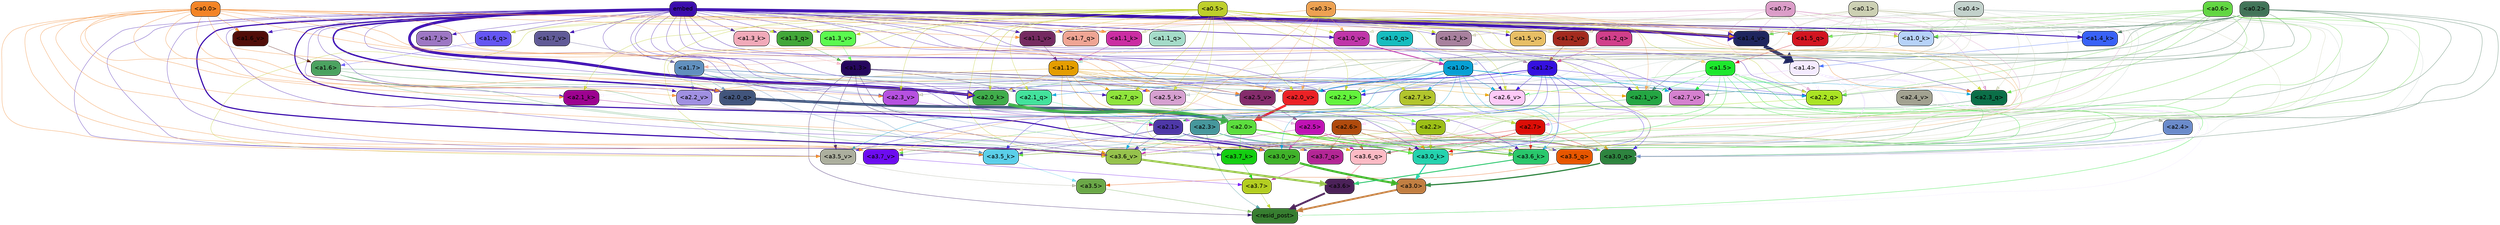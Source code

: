 strict digraph "" {
	graph [bgcolor=transparent,
		layout=dot,
		overlap=false,
		splines=true
	];
	"<a3.7>"	[color=black,
		fillcolor="#b4ce21",
		fontname=Helvetica,
		shape=box,
		style="filled, rounded"];
	"<resid_post>"	[color=black,
		fillcolor="#377e30",
		fontname=Helvetica,
		shape=box,
		style="filled, rounded"];
	"<a3.7>" -> "<resid_post>"	[color="#b4ce21",
		penwidth=0.6239100098609924];
	"<a3.6>"	[color=black,
		fillcolor="#4c2259",
		fontname=Helvetica,
		shape=box,
		style="filled, rounded"];
	"<a3.6>" -> "<resid_post>"	[color="#4c2259",
		penwidth=4.569062113761902];
	"<a3.5>"	[color=black,
		fillcolor="#6ba848",
		fontname=Helvetica,
		shape=box,
		style="filled, rounded"];
	"<a3.5>" -> "<resid_post>"	[color="#6ba848",
		penwidth=0.6];
	"<a3.0>"	[color=black,
		fillcolor="#c27f42",
		fontname=Helvetica,
		shape=box,
		style="filled, rounded"];
	"<a3.0>" -> "<resid_post>"	[color="#c27f42",
		penwidth=4.283544182777405];
	"<a2.3>"	[color=black,
		fillcolor="#46979c",
		fontname=Helvetica,
		shape=box,
		style="filled, rounded"];
	"<a2.3>" -> "<resid_post>"	[color="#46979c",
		penwidth=0.6];
	"<a3.7_q>"	[color=black,
		fillcolor="#b32695",
		fontname=Helvetica,
		shape=box,
		style="filled, rounded"];
	"<a2.3>" -> "<a3.7_q>"	[color="#46979c",
		penwidth=0.6];
	"<a3.6_q>"	[color=black,
		fillcolor="#fcbac4",
		fontname=Helvetica,
		shape=box,
		style="filled, rounded"];
	"<a2.3>" -> "<a3.6_q>"	[color="#46979c",
		penwidth=0.6];
	"<a3.5_q>"	[color=black,
		fillcolor="#e75600",
		fontname=Helvetica,
		shape=box,
		style="filled, rounded"];
	"<a2.3>" -> "<a3.5_q>"	[color="#46979c",
		penwidth=0.6];
	"<a3.0_q>"	[color=black,
		fillcolor="#2e843f",
		fontname=Helvetica,
		shape=box,
		style="filled, rounded"];
	"<a2.3>" -> "<a3.0_q>"	[color="#46979c",
		penwidth=0.6];
	"<a3.0_k>"	[color=black,
		fillcolor="#24d2ae",
		fontname=Helvetica,
		shape=box,
		style="filled, rounded"];
	"<a2.3>" -> "<a3.0_k>"	[color="#46979c",
		penwidth=0.6];
	"<a3.6_v>"	[color=black,
		fillcolor="#96c24c",
		fontname=Helvetica,
		shape=box,
		style="filled, rounded"];
	"<a2.3>" -> "<a3.6_v>"	[color="#46979c",
		penwidth=0.6];
	"<a3.5_v>"	[color=black,
		fillcolor="#acaf9e",
		fontname=Helvetica,
		shape=box,
		style="filled, rounded"];
	"<a2.3>" -> "<a3.5_v>"	[color="#46979c",
		penwidth=0.6];
	"<a3.0_v>"	[color=black,
		fillcolor="#40b22a",
		fontname=Helvetica,
		shape=box,
		style="filled, rounded"];
	"<a2.3>" -> "<a3.0_v>"	[color="#46979c",
		penwidth=0.6];
	"<a1.5>"	[color=black,
		fillcolor="#1de72c",
		fontname=Helvetica,
		shape=box,
		style="filled, rounded"];
	"<a1.5>" -> "<resid_post>"	[color="#1de72c",
		penwidth=0.6];
	"<a1.5>" -> "<a3.6_q>"	[color="#1de72c",
		penwidth=0.6];
	"<a1.5>" -> "<a3.5_q>"	[color="#1de72c",
		penwidth=0.6];
	"<a1.5>" -> "<a3.0_q>"	[color="#1de72c",
		penwidth=0.6];
	"<a3.6_k>"	[color=black,
		fillcolor="#29c76c",
		fontname=Helvetica,
		shape=box,
		style="filled, rounded"];
	"<a1.5>" -> "<a3.6_k>"	[color="#1de72c",
		penwidth=0.6];
	"<a1.5>" -> "<a3.0_k>"	[color="#1de72c",
		penwidth=0.6];
	"<a2.2_q>"	[color=black,
		fillcolor="#aae424",
		fontname=Helvetica,
		shape=box,
		style="filled, rounded"];
	"<a1.5>" -> "<a2.2_q>"	[color="#1de72c",
		penwidth=0.6];
	"<a2.7_v>"	[color=black,
		fillcolor="#d581cf",
		fontname=Helvetica,
		shape=box,
		style="filled, rounded"];
	"<a1.5>" -> "<a2.7_v>"	[color="#1de72c",
		penwidth=0.6];
	"<a2.6_v>"	[color=black,
		fillcolor="#fdcaf7",
		fontname=Helvetica,
		shape=box,
		style="filled, rounded"];
	"<a1.5>" -> "<a2.6_v>"	[color="#1de72c",
		penwidth=0.6];
	"<a2.1_v>"	[color=black,
		fillcolor="#24a643",
		fontname=Helvetica,
		shape=box,
		style="filled, rounded"];
	"<a1.5>" -> "<a2.1_v>"	[color="#1de72c",
		penwidth=0.6];
	"<a1.4>"	[color=black,
		fillcolor="#f4ebff",
		fontname=Helvetica,
		shape=box,
		style="filled, rounded"];
	"<a1.4>" -> "<resid_post>"	[color="#f4ebff",
		penwidth=0.6];
	"<a1.4>" -> "<a3.7_q>"	[color="#f4ebff",
		penwidth=0.6];
	"<a1.4>" -> "<a3.6_q>"	[color="#f4ebff",
		penwidth=2.7536282539367676];
	"<a1.4>" -> "<a3.5_q>"	[color="#f4ebff",
		penwidth=0.6];
	"<a1.4>" -> "<a3.0_q>"	[color="#f4ebff",
		penwidth=3.3369133472442627];
	"<a2.3_q>"	[color=black,
		fillcolor="#0b6f48",
		fontname=Helvetica,
		shape=box,
		style="filled, rounded"];
	"<a1.4>" -> "<a2.3_q>"	[color="#f4ebff",
		penwidth=0.6];
	"<a1.4>" -> "<a2.2_q>"	[color="#f4ebff",
		penwidth=0.6];
	"<a2.1_q>"	[color=black,
		fillcolor="#43e29c",
		fontname=Helvetica,
		shape=box,
		style="filled, rounded"];
	"<a1.4>" -> "<a2.1_q>"	[color="#f4ebff",
		penwidth=0.6];
	"<a2.0_q>"	[color=black,
		fillcolor="#42557c",
		fontname=Helvetica,
		shape=box,
		style="filled, rounded"];
	"<a1.4>" -> "<a2.0_q>"	[color="#f4ebff",
		penwidth=0.6];
	"<a2.1_k>"	[color=black,
		fillcolor="#9d0290",
		fontname=Helvetica,
		shape=box,
		style="filled, rounded"];
	"<a1.4>" -> "<a2.1_k>"	[color="#f4ebff",
		penwidth=0.6];
	"<a1.4>" -> "<a2.7_v>"	[color="#f4ebff",
		penwidth=0.6];
	"<a1.4>" -> "<a2.6_v>"	[color="#f4ebff",
		penwidth=0.6];
	"<a2.5_v>"	[color=black,
		fillcolor="#852c6c",
		fontname=Helvetica,
		shape=box,
		style="filled, rounded"];
	"<a1.4>" -> "<a2.5_v>"	[color="#f4ebff",
		penwidth=0.6];
	"<a2.4_v>"	[color=black,
		fillcolor="#a2a291",
		fontname=Helvetica,
		shape=box,
		style="filled, rounded"];
	"<a1.4>" -> "<a2.4_v>"	[color="#f4ebff",
		penwidth=0.6];
	"<a1.4>" -> "<a2.1_v>"	[color="#f4ebff",
		penwidth=0.6];
	"<a2.0_v>"	[color=black,
		fillcolor="#eb2226",
		fontname=Helvetica,
		shape=box,
		style="filled, rounded"];
	"<a1.4>" -> "<a2.0_v>"	[color="#f4ebff",
		penwidth=2.2818827629089355];
	"<a1.3>"	[color=black,
		fillcolor="#25075d",
		fontname=Helvetica,
		shape=box,
		style="filled, rounded"];
	"<a1.3>" -> "<resid_post>"	[color="#25075d",
		penwidth=0.6];
	"<a1.3>" -> "<a3.6_v>"	[color="#25075d",
		penwidth=0.6];
	"<a1.3>" -> "<a3.5_v>"	[color="#25075d",
		penwidth=0.6];
	"<a1.3>" -> "<a3.0_v>"	[color="#25075d",
		penwidth=0.6];
	"<a1.3>" -> "<a2.2_q>"	[color="#25075d",
		penwidth=0.6];
	"<a1.3>" -> "<a2.1_q>"	[color="#25075d",
		penwidth=0.6];
	"<a2.2_k>"	[color=black,
		fillcolor="#63f33c",
		fontname=Helvetica,
		shape=box,
		style="filled, rounded"];
	"<a1.3>" -> "<a2.2_k>"	[color="#25075d",
		penwidth=0.6];
	"<a1.3>" -> "<a2.5_v>"	[color="#25075d",
		penwidth=0.6];
	"<a3.7_q>" -> "<a3.7>"	[color="#b32695",
		penwidth=0.6];
	"<a3.6_q>" -> "<a3.6>"	[color="#fcbac4",
		penwidth=2.0344843566417694];
	"<a3.5_q>" -> "<a3.5>"	[color="#e75600",
		penwidth=0.6];
	"<a3.0_q>" -> "<a3.0>"	[color="#2e843f",
		penwidth=2.863015294075012];
	"<a3.7_k>"	[color=black,
		fillcolor="#14cf11",
		fontname=Helvetica,
		shape=box,
		style="filled, rounded"];
	"<a3.7_k>" -> "<a3.7>"	[color="#14cf11",
		penwidth=0.6];
	"<a3.6_k>" -> "<a3.6>"	[color="#29c76c",
		penwidth=2.1770318150520325];
	"<a3.5_k>"	[color=black,
		fillcolor="#5bcfe9",
		fontname=Helvetica,
		shape=box,
		style="filled, rounded"];
	"<a3.5_k>" -> "<a3.5>"	[color="#5bcfe9",
		penwidth=0.6];
	"<a3.0_k>" -> "<a3.0>"	[color="#24d2ae",
		penwidth=2.6323853135108948];
	"<a3.7_v>"	[color=black,
		fillcolor="#6d0cf0",
		fontname=Helvetica,
		shape=box,
		style="filled, rounded"];
	"<a3.7_v>" -> "<a3.7>"	[color="#6d0cf0",
		penwidth=0.6];
	"<a3.6_v>" -> "<a3.6>"	[color="#96c24c",
		penwidth=4.972373723983765];
	"<a3.5_v>" -> "<a3.5>"	[color="#acaf9e",
		penwidth=0.6];
	"<a3.0_v>" -> "<a3.0>"	[color="#40b22a",
		penwidth=5.1638524532318115];
	"<a2.6>"	[color=black,
		fillcolor="#af4a0d",
		fontname=Helvetica,
		shape=box,
		style="filled, rounded"];
	"<a2.6>" -> "<a3.7_q>"	[color="#af4a0d",
		penwidth=0.6];
	"<a2.6>" -> "<a3.6_q>"	[color="#af4a0d",
		penwidth=0.6];
	"<a2.6>" -> "<a3.0_q>"	[color="#af4a0d",
		penwidth=0.6];
	"<a2.6>" -> "<a3.7_k>"	[color="#af4a0d",
		penwidth=0.6];
	"<a2.6>" -> "<a3.6_k>"	[color="#af4a0d",
		penwidth=0.6];
	"<a2.6>" -> "<a3.5_k>"	[color="#af4a0d",
		penwidth=0.6];
	"<a2.6>" -> "<a3.0_k>"	[color="#af4a0d",
		penwidth=0.6];
	"<a2.1>"	[color=black,
		fillcolor="#4e38a8",
		fontname=Helvetica,
		shape=box,
		style="filled, rounded"];
	"<a2.1>" -> "<a3.7_q>"	[color="#4e38a8",
		penwidth=0.6];
	"<a2.1>" -> "<a3.6_q>"	[color="#4e38a8",
		penwidth=0.6];
	"<a2.1>" -> "<a3.5_q>"	[color="#4e38a8",
		penwidth=0.6];
	"<a2.1>" -> "<a3.0_q>"	[color="#4e38a8",
		penwidth=0.6];
	"<a2.1>" -> "<a3.7_k>"	[color="#4e38a8",
		penwidth=0.6];
	"<a2.1>" -> "<a3.6_k>"	[color="#4e38a8",
		penwidth=0.6];
	"<a2.1>" -> "<a3.5_k>"	[color="#4e38a8",
		penwidth=0.6];
	"<a2.1>" -> "<a3.0_k>"	[color="#4e38a8",
		penwidth=0.6];
	"<a2.1>" -> "<a3.7_v>"	[color="#4e38a8",
		penwidth=0.6];
	"<a2.1>" -> "<a3.6_v>"	[color="#4e38a8",
		penwidth=0.6];
	"<a2.1>" -> "<a3.0_v>"	[color="#4e38a8",
		penwidth=0.6];
	"<a2.7>"	[color=black,
		fillcolor="#dc0e07",
		fontname=Helvetica,
		shape=box,
		style="filled, rounded"];
	"<a2.7>" -> "<a3.6_q>"	[color="#dc0e07",
		penwidth=0.6];
	"<a2.7>" -> "<a3.0_q>"	[color="#dc0e07",
		penwidth=0.6];
	"<a2.7>" -> "<a3.6_k>"	[color="#dc0e07",
		penwidth=0.6];
	"<a2.7>" -> "<a3.0_k>"	[color="#dc0e07",
		penwidth=0.6];
	"<a2.7>" -> "<a3.6_v>"	[color="#dc0e07",
		penwidth=0.6];
	"<a2.5>"	[color=black,
		fillcolor="#c012b4",
		fontname=Helvetica,
		shape=box,
		style="filled, rounded"];
	"<a2.5>" -> "<a3.6_q>"	[color="#c012b4",
		penwidth=0.6];
	"<a2.5>" -> "<a3.0_q>"	[color="#c012b4",
		penwidth=0.6];
	"<a2.5>" -> "<a3.0_k>"	[color="#c012b4",
		penwidth=0.6];
	"<a2.5>" -> "<a3.6_v>"	[color="#c012b4",
		penwidth=0.6];
	"<a2.5>" -> "<a3.0_v>"	[color="#c012b4",
		penwidth=0.6];
	"<a2.0>"	[color=black,
		fillcolor="#5cde3e",
		fontname=Helvetica,
		shape=box,
		style="filled, rounded"];
	"<a2.0>" -> "<a3.6_q>"	[color="#5cde3e",
		penwidth=0.6];
	"<a2.0>" -> "<a3.0_q>"	[color="#5cde3e",
		penwidth=0.6];
	"<a2.0>" -> "<a3.7_k>"	[color="#5cde3e",
		penwidth=0.6];
	"<a2.0>" -> "<a3.6_k>"	[color="#5cde3e",
		penwidth=1.7047871947288513];
	"<a2.0>" -> "<a3.5_k>"	[color="#5cde3e",
		penwidth=0.6];
	"<a2.0>" -> "<a3.0_k>"	[color="#5cde3e",
		penwidth=2.239806979894638];
	"<a1.1>"	[color=black,
		fillcolor="#e49d01",
		fontname=Helvetica,
		shape=box,
		style="filled, rounded"];
	"<a1.1>" -> "<a3.6_q>"	[color="#e49d01",
		penwidth=0.6];
	"<a1.1>" -> "<a3.0_q>"	[color="#e49d01",
		penwidth=0.6];
	"<a1.1>" -> "<a3.0_k>"	[color="#e49d01",
		penwidth=0.6];
	"<a1.1>" -> "<a3.6_v>"	[color="#e49d01",
		penwidth=0.6];
	"<a2.7_q>"	[color=black,
		fillcolor="#8fe43c",
		fontname=Helvetica,
		shape=box,
		style="filled, rounded"];
	"<a1.1>" -> "<a2.7_q>"	[color="#e49d01",
		penwidth=0.6];
	"<a2.5_k>"	[color=black,
		fillcolor="#d6a0d0",
		fontname=Helvetica,
		shape=box,
		style="filled, rounded"];
	"<a1.1>" -> "<a2.5_k>"	[color="#e49d01",
		penwidth=0.6];
	"<a2.0_k>"	[color=black,
		fillcolor="#40ad4b",
		fontname=Helvetica,
		shape=box,
		style="filled, rounded"];
	"<a1.1>" -> "<a2.0_k>"	[color="#e49d01",
		penwidth=0.6];
	"<a1.1>" -> "<a2.6_v>"	[color="#e49d01",
		penwidth=0.6];
	"<a2.2_v>"	[color=black,
		fillcolor="#a090e2",
		fontname=Helvetica,
		shape=box,
		style="filled, rounded"];
	"<a1.1>" -> "<a2.2_v>"	[color="#e49d01",
		penwidth=0.6];
	"<a1.1>" -> "<a2.1_v>"	[color="#e49d01",
		penwidth=0.6];
	"<a1.1>" -> "<a2.0_v>"	[color="#e49d01",
		penwidth=0.6];
	"<a0.4>"	[color=black,
		fillcolor="#c2d1cb",
		fontname=Helvetica,
		shape=box,
		style="filled, rounded"];
	"<a0.4>" -> "<a3.6_q>"	[color="#c2d1cb",
		penwidth=0.6];
	"<a0.4>" -> "<a3.0_q>"	[color="#c2d1cb",
		penwidth=0.6];
	"<a0.4>" -> "<a3.6_k>"	[color="#c2d1cb",
		penwidth=0.6];
	"<a0.4>" -> "<a2.5_k>"	[color="#c2d1cb",
		penwidth=0.6];
	"<a0.4>" -> "<a2.0_k>"	[color="#c2d1cb",
		penwidth=0.6];
	"<a1.4_k>"	[color=black,
		fillcolor="#3962f7",
		fontname=Helvetica,
		shape=box,
		style="filled, rounded"];
	"<a0.4>" -> "<a1.4_k>"	[color="#c2d1cb",
		penwidth=0.6];
	"<a1.1_k>"	[color=black,
		fillcolor="#cb2da3",
		fontname=Helvetica,
		shape=box,
		style="filled, rounded"];
	"<a0.4>" -> "<a1.1_k>"	[color="#c2d1cb",
		penwidth=0.6];
	"<a1.0_k>"	[color=black,
		fillcolor="#b6d2f9",
		fontname=Helvetica,
		shape=box,
		style="filled, rounded"];
	"<a0.4>" -> "<a1.0_k>"	[color="#c2d1cb",
		penwidth=0.6];
	"<a1.4_v>"	[color=black,
		fillcolor="#1f265e",
		fontname=Helvetica,
		shape=box,
		style="filled, rounded"];
	"<a0.4>" -> "<a1.4_v>"	[color="#c2d1cb",
		penwidth=0.6];
	"<a1.2_v>"	[color=black,
		fillcolor="#a32b1f",
		fontname=Helvetica,
		shape=box,
		style="filled, rounded"];
	"<a0.4>" -> "<a1.2_v>"	[color="#c2d1cb",
		penwidth=0.6];
	"<a0.2>"	[color=black,
		fillcolor="#427458",
		fontname=Helvetica,
		shape=box,
		style="filled, rounded"];
	"<a0.2>" -> "<a3.6_q>"	[color="#427458",
		penwidth=0.6];
	"<a0.2>" -> "<a3.0_q>"	[color="#427458",
		penwidth=0.6];
	"<a0.2>" -> "<a3.6_k>"	[color="#427458",
		penwidth=0.6];
	"<a0.2>" -> "<a3.0_k>"	[color="#427458",
		penwidth=0.6];
	"<a0.2>" -> "<a2.2_q>"	[color="#427458",
		penwidth=0.6];
	"<a0.2>" -> "<a2.2_k>"	[color="#427458",
		penwidth=0.6];
	"<a0.2>" -> "<a2.0_k>"	[color="#427458",
		penwidth=0.6];
	"<a0.2>" -> "<a2.7_v>"	[color="#427458",
		penwidth=0.6];
	"<a0.2>" -> "<a2.1_v>"	[color="#427458",
		penwidth=0.6];
	"<a0.2>" -> "<a2.0_v>"	[color="#427458",
		penwidth=0.6];
	"<a1.5_q>"	[color=black,
		fillcolor="#d31521",
		fontname=Helvetica,
		shape=box,
		style="filled, rounded"];
	"<a0.2>" -> "<a1.5_q>"	[color="#427458",
		penwidth=0.6];
	"<a0.2>" -> "<a1.4_k>"	[color="#427458",
		penwidth=0.6];
	"<a0.2>" -> "<a1.0_k>"	[color="#427458",
		penwidth=0.6];
	"<a0.2>" -> "<a1.4_v>"	[color="#427458",
		penwidth=0.6];
	"<a2.4>"	[color=black,
		fillcolor="#6b8bcb",
		fontname=Helvetica,
		shape=box,
		style="filled, rounded"];
	"<a2.4>" -> "<a3.5_q>"	[color="#6b8bcb",
		penwidth=0.6];
	"<a2.4>" -> "<a3.0_q>"	[color="#6b8bcb",
		penwidth=0.6];
	"<a1.2>"	[color=black,
		fillcolor="#3510df",
		fontname=Helvetica,
		shape=box,
		style="filled, rounded"];
	"<a1.2>" -> "<a3.0_q>"	[color="#3510df",
		penwidth=0.6];
	"<a1.2>" -> "<a3.6_k>"	[color="#3510df",
		penwidth=0.6];
	"<a1.2>" -> "<a3.5_k>"	[color="#3510df",
		penwidth=0.6];
	"<a1.2>" -> "<a3.0_k>"	[color="#3510df",
		penwidth=0.6];
	"<a1.2>" -> "<a3.5_v>"	[color="#3510df",
		penwidth=0.6];
	"<a1.2>" -> "<a2.7_q>"	[color="#3510df",
		penwidth=0.6];
	"<a1.2>" -> "<a2.2_q>"	[color="#3510df",
		penwidth=0.6];
	"<a1.2>" -> "<a2.2_k>"	[color="#3510df",
		penwidth=0.6];
	"<a1.2>" -> "<a2.6_v>"	[color="#3510df",
		penwidth=0.6];
	"<a1.2>" -> "<a2.5_v>"	[color="#3510df",
		penwidth=0.6];
	"<a2.3_v>"	[color=black,
		fillcolor="#b651e0",
		fontname=Helvetica,
		shape=box,
		style="filled, rounded"];
	"<a1.2>" -> "<a2.3_v>"	[color="#3510df",
		penwidth=0.6];
	"<a1.2>" -> "<a2.0_v>"	[color="#3510df",
		penwidth=0.6];
	"<a1.7>"	[color=black,
		fillcolor="#6190be",
		fontname=Helvetica,
		shape=box,
		style="filled, rounded"];
	"<a1.7>" -> "<a3.7_k>"	[color="#6190be",
		penwidth=0.6];
	"<a1.7>" -> "<a3.5_k>"	[color="#6190be",
		penwidth=0.6];
	"<a1.7>" -> "<a3.6_v>"	[color="#6190be",
		penwidth=0.6];
	"<a1.7>" -> "<a2.7_q>"	[color="#6190be",
		penwidth=0.6];
	"<a1.7>" -> "<a2.2_q>"	[color="#6190be",
		penwidth=0.6];
	"<a1.7>" -> "<a2.0_q>"	[color="#6190be",
		penwidth=0.6];
	"<a1.7>" -> "<a2.2_k>"	[color="#6190be",
		penwidth=0.6];
	"<a1.7>" -> "<a2.0_k>"	[color="#6190be",
		penwidth=0.6];
	"<a1.7>" -> "<a2.5_v>"	[color="#6190be",
		penwidth=0.6];
	"<a1.7>" -> "<a2.3_v>"	[color="#6190be",
		penwidth=0.6];
	"<a1.7>" -> "<a2.2_v>"	[color="#6190be",
		penwidth=0.6];
	"<a0.7>"	[color=black,
		fillcolor="#db9dc8",
		fontname=Helvetica,
		shape=box,
		style="filled, rounded"];
	"<a0.7>" -> "<a3.7_k>"	[color="#db9dc8",
		penwidth=0.6];
	"<a0.7>" -> "<a3.0_v>"	[color="#db9dc8",
		penwidth=0.6];
	"<a0.7>" -> "<a2.3_q>"	[color="#db9dc8",
		penwidth=0.6];
	"<a0.7>" -> "<a2.2_q>"	[color="#db9dc8",
		penwidth=0.6];
	"<a1.7_q>"	[color=black,
		fillcolor="#efa594",
		fontname=Helvetica,
		shape=box,
		style="filled, rounded"];
	"<a0.7>" -> "<a1.7_q>"	[color="#db9dc8",
		penwidth=0.6];
	"<a0.7>" -> "<a1.5_q>"	[color="#db9dc8",
		penwidth=0.6];
	"<a1.2_k>"	[color=black,
		fillcolor="#a8819e",
		fontname=Helvetica,
		shape=box,
		style="filled, rounded"];
	"<a0.7>" -> "<a1.2_k>"	[color="#db9dc8",
		penwidth=0.6];
	"<a0.7>" -> "<a1.0_k>"	[color="#db9dc8",
		penwidth=0.6];
	"<a0.7>" -> "<a1.4_v>"	[color="#db9dc8",
		penwidth=0.6];
	"<a1.1_v>"	[color=black,
		fillcolor="#752a61",
		fontname=Helvetica,
		shape=box,
		style="filled, rounded"];
	"<a0.7>" -> "<a1.1_v>"	[color="#db9dc8",
		penwidth=0.6];
	"<a0.6>"	[color=black,
		fillcolor="#62d642",
		fontname=Helvetica,
		shape=box,
		style="filled, rounded"];
	"<a0.6>" -> "<a3.7_k>"	[color="#62d642",
		penwidth=0.6];
	"<a0.6>" -> "<a3.6_k>"	[color="#62d642",
		penwidth=0.6];
	"<a0.6>" -> "<a3.0_k>"	[color="#62d642",
		penwidth=0.6];
	"<a0.6>" -> "<a3.7_v>"	[color="#62d642",
		penwidth=0.6];
	"<a0.6>" -> "<a3.6_v>"	[color="#62d642",
		penwidth=0.6];
	"<a0.6>" -> "<a3.0_v>"	[color="#62d642",
		penwidth=0.6];
	"<a0.6>" -> "<a2.3_q>"	[color="#62d642",
		penwidth=0.6];
	"<a0.6>" -> "<a2.2_q>"	[color="#62d642",
		penwidth=0.6];
	"<a0.6>" -> "<a1.5_q>"	[color="#62d642",
		penwidth=0.6];
	"<a0.6>" -> "<a1.0_k>"	[color="#62d642",
		penwidth=0.6];
	"<a0.6>" -> "<a1.4_v>"	[color="#62d642",
		penwidth=0.6];
	embed	[color=black,
		fillcolor="#3b0dad",
		fontname=Helvetica,
		shape=box,
		style="filled, rounded"];
	embed -> "<a3.7_k>"	[color="#3b0dad",
		penwidth=0.6];
	embed -> "<a3.6_k>"	[color="#3b0dad",
		penwidth=0.6];
	embed -> "<a3.5_k>"	[color="#3b0dad",
		penwidth=0.6];
	embed -> "<a3.0_k>"	[color="#3b0dad",
		penwidth=0.6];
	embed -> "<a3.7_v>"	[color="#3b0dad",
		penwidth=0.6];
	embed -> "<a3.6_v>"	[color="#3b0dad",
		penwidth=2.7369276881217957];
	embed -> "<a3.5_v>"	[color="#3b0dad",
		penwidth=0.6];
	embed -> "<a3.0_v>"	[color="#3b0dad",
		penwidth=2.5778204202651978];
	embed -> "<a2.7_q>"	[color="#3b0dad",
		penwidth=0.6];
	embed -> "<a2.3_q>"	[color="#3b0dad",
		penwidth=0.6];
	embed -> "<a2.2_q>"	[color="#3b0dad",
		penwidth=0.6];
	embed -> "<a2.1_q>"	[color="#3b0dad",
		penwidth=0.6];
	embed -> "<a2.0_q>"	[color="#3b0dad",
		penwidth=3.459219217300415];
	embed -> "<a2.5_k>"	[color="#3b0dad",
		penwidth=0.6];
	embed -> "<a2.2_k>"	[color="#3b0dad",
		penwidth=0.6363201141357422];
	embed -> "<a2.1_k>"	[color="#3b0dad",
		penwidth=0.6];
	embed -> "<a2.0_k>"	[color="#3b0dad",
		penwidth=6.407642982900143];
	embed -> "<a2.7_v>"	[color="#3b0dad",
		penwidth=0.6];
	embed -> "<a2.6_v>"	[color="#3b0dad",
		penwidth=0.6];
	embed -> "<a2.5_v>"	[color="#3b0dad",
		penwidth=0.6];
	embed -> "<a2.3_v>"	[color="#3b0dad",
		penwidth=0.6];
	embed -> "<a2.2_v>"	[color="#3b0dad",
		penwidth=0.6175012588500977];
	embed -> "<a2.1_v>"	[color="#3b0dad",
		penwidth=0.6];
	embed -> "<a2.0_v>"	[color="#3b0dad",
		penwidth=0.6];
	embed -> "<a1.7_q>"	[color="#3b0dad",
		penwidth=0.6];
	"<a1.6_q>"	[color=black,
		fillcolor="#6556f3",
		fontname=Helvetica,
		shape=box,
		style="filled, rounded"];
	embed -> "<a1.6_q>"	[color="#3b0dad",
		penwidth=0.6];
	embed -> "<a1.5_q>"	[color="#3b0dad",
		penwidth=0.6186923980712891];
	"<a1.3_q>"	[color=black,
		fillcolor="#42a739",
		fontname=Helvetica,
		shape=box,
		style="filled, rounded"];
	embed -> "<a1.3_q>"	[color="#3b0dad",
		penwidth=0.6];
	"<a1.7_k>"	[color=black,
		fillcolor="#9d77c4",
		fontname=Helvetica,
		shape=box,
		style="filled, rounded"];
	embed -> "<a1.7_k>"	[color="#3b0dad",
		penwidth=0.6];
	embed -> "<a1.4_k>"	[color="#3b0dad",
		penwidth=2.1454997062683105];
	"<a1.3_k>"	[color=black,
		fillcolor="#f1aab9",
		fontname=Helvetica,
		shape=box,
		style="filled, rounded"];
	embed -> "<a1.3_k>"	[color="#3b0dad",
		penwidth=0.6];
	embed -> "<a1.2_k>"	[color="#3b0dad",
		penwidth=0.6];
	embed -> "<a1.1_k>"	[color="#3b0dad",
		penwidth=0.6];
	embed -> "<a1.0_k>"	[color="#3b0dad",
		penwidth=0.6];
	"<a1.7_v>"	[color=black,
		fillcolor="#615b97",
		fontname=Helvetica,
		shape=box,
		style="filled, rounded"];
	embed -> "<a1.7_v>"	[color="#3b0dad",
		penwidth=0.6];
	"<a1.6_v>"	[color=black,
		fillcolor="#510e09",
		fontname=Helvetica,
		shape=box,
		style="filled, rounded"];
	embed -> "<a1.6_v>"	[color="#3b0dad",
		penwidth=0.6];
	"<a1.5_v>"	[color=black,
		fillcolor="#e8bf65",
		fontname=Helvetica,
		shape=box,
		style="filled, rounded"];
	embed -> "<a1.5_v>"	[color="#3b0dad",
		penwidth=0.6];
	embed -> "<a1.4_v>"	[color="#3b0dad",
		penwidth=6.860090345144272];
	"<a1.3_v>"	[color=black,
		fillcolor="#5bfa4f",
		fontname=Helvetica,
		shape=box,
		style="filled, rounded"];
	embed -> "<a1.3_v>"	[color="#3b0dad",
		penwidth=0.6];
	embed -> "<a1.2_v>"	[color="#3b0dad",
		penwidth=0.6];
	embed -> "<a1.1_v>"	[color="#3b0dad",
		penwidth=0.6];
	"<a1.0_v>"	[color=black,
		fillcolor="#c036a9",
		fontname=Helvetica,
		shape=box,
		style="filled, rounded"];
	embed -> "<a1.0_v>"	[color="#3b0dad",
		penwidth=1.2940821647644043];
	"<a2.2>"	[color=black,
		fillcolor="#9cbf16",
		fontname=Helvetica,
		shape=box,
		style="filled, rounded"];
	"<a2.2>" -> "<a3.6_k>"	[color="#9cbf16",
		penwidth=0.6];
	"<a2.2>" -> "<a3.0_k>"	[color="#9cbf16",
		penwidth=0.6];
	"<a2.2>" -> "<a3.6_v>"	[color="#9cbf16",
		penwidth=0.6];
	"<a1.6>"	[color=black,
		fillcolor="#4ba260",
		fontname=Helvetica,
		shape=box,
		style="filled, rounded"];
	"<a1.6>" -> "<a3.6_k>"	[color="#4ba260",
		penwidth=0.6];
	"<a1.6>" -> "<a3.5_k>"	[color="#4ba260",
		penwidth=0.6];
	"<a1.6>" -> "<a3.6_v>"	[color="#4ba260",
		penwidth=0.6];
	"<a1.6>" -> "<a2.0_k>"	[color="#4ba260",
		penwidth=0.6];
	"<a1.6>" -> "<a2.0_v>"	[color="#4ba260",
		penwidth=0.6];
	"<a1.0>"	[color=black,
		fillcolor="#07a0d4",
		fontname=Helvetica,
		shape=box,
		style="filled, rounded"];
	"<a1.0>" -> "<a3.6_k>"	[color="#07a0d4",
		penwidth=0.6];
	"<a1.0>" -> "<a3.0_k>"	[color="#07a0d4",
		penwidth=0.6];
	"<a1.0>" -> "<a3.6_v>"	[color="#07a0d4",
		penwidth=0.6];
	"<a1.0>" -> "<a3.5_v>"	[color="#07a0d4",
		penwidth=0.6];
	"<a1.0>" -> "<a3.0_v>"	[color="#07a0d4",
		penwidth=0.6];
	"<a1.0>" -> "<a2.3_q>"	[color="#07a0d4",
		penwidth=0.6];
	"<a1.0>" -> "<a2.2_q>"	[color="#07a0d4",
		penwidth=0.6];
	"<a1.0>" -> "<a2.1_q>"	[color="#07a0d4",
		penwidth=0.6];
	"<a2.7_k>"	[color=black,
		fillcolor="#b2c52d",
		fontname=Helvetica,
		shape=box,
		style="filled, rounded"];
	"<a1.0>" -> "<a2.7_k>"	[color="#07a0d4",
		penwidth=0.6];
	"<a1.0>" -> "<a2.2_k>"	[color="#07a0d4",
		penwidth=0.6];
	"<a1.0>" -> "<a2.0_k>"	[color="#07a0d4",
		penwidth=0.6];
	"<a1.0>" -> "<a2.7_v>"	[color="#07a0d4",
		penwidth=0.6];
	"<a1.0>" -> "<a2.6_v>"	[color="#07a0d4",
		penwidth=0.6];
	"<a1.0>" -> "<a2.0_v>"	[color="#07a0d4",
		penwidth=1.2978954315185547];
	"<a0.5>"	[color=black,
		fillcolor="#becf2b",
		fontname=Helvetica,
		shape=box,
		style="filled, rounded"];
	"<a0.5>" -> "<a3.6_k>"	[color="#becf2b",
		penwidth=0.6];
	"<a0.5>" -> "<a3.7_v>"	[color="#becf2b",
		penwidth=0.6];
	"<a0.5>" -> "<a3.6_v>"	[color="#becf2b",
		penwidth=0.6];
	"<a0.5>" -> "<a3.5_v>"	[color="#becf2b",
		penwidth=0.6];
	"<a0.5>" -> "<a3.0_v>"	[color="#becf2b",
		penwidth=0.6];
	"<a0.5>" -> "<a2.7_q>"	[color="#becf2b",
		penwidth=0.6];
	"<a0.5>" -> "<a2.3_q>"	[color="#becf2b",
		penwidth=0.6];
	"<a0.5>" -> "<a2.2_q>"	[color="#becf2b",
		penwidth=0.6];
	"<a0.5>" -> "<a2.1_q>"	[color="#becf2b",
		penwidth=0.6];
	"<a0.5>" -> "<a2.0_q>"	[color="#becf2b",
		penwidth=0.6];
	"<a0.5>" -> "<a2.7_k>"	[color="#becf2b",
		penwidth=0.6];
	"<a0.5>" -> "<a2.5_k>"	[color="#becf2b",
		penwidth=0.6];
	"<a0.5>" -> "<a2.2_k>"	[color="#becf2b",
		penwidth=0.6];
	"<a0.5>" -> "<a2.1_k>"	[color="#becf2b",
		penwidth=0.6];
	"<a0.5>" -> "<a2.0_k>"	[color="#becf2b",
		penwidth=0.7721366882324219];
	"<a0.5>" -> "<a2.6_v>"	[color="#becf2b",
		penwidth=0.6];
	"<a0.5>" -> "<a2.3_v>"	[color="#becf2b",
		penwidth=0.6];
	"<a0.5>" -> "<a2.1_v>"	[color="#becf2b",
		penwidth=0.6];
	"<a0.5>" -> "<a2.0_v>"	[color="#becf2b",
		penwidth=0.6];
	"<a0.5>" -> "<a1.6_q>"	[color="#becf2b",
		penwidth=0.6];
	"<a0.5>" -> "<a1.3_q>"	[color="#becf2b",
		penwidth=0.6];
	"<a0.5>" -> "<a1.3_k>"	[color="#becf2b",
		penwidth=0.6];
	"<a0.5>" -> "<a1.2_k>"	[color="#becf2b",
		penwidth=0.6];
	"<a0.5>" -> "<a1.1_k>"	[color="#becf2b",
		penwidth=0.6];
	"<a0.5>" -> "<a1.0_k>"	[color="#becf2b",
		penwidth=0.6];
	"<a0.5>" -> "<a1.5_v>"	[color="#becf2b",
		penwidth=0.6];
	"<a0.5>" -> "<a1.4_v>"	[color="#becf2b",
		penwidth=1.0206317901611328];
	"<a0.5>" -> "<a1.3_v>"	[color="#becf2b",
		penwidth=0.6];
	"<a0.5>" -> "<a1.2_v>"	[color="#becf2b",
		penwidth=0.6];
	"<a0.5>" -> "<a1.1_v>"	[color="#becf2b",
		penwidth=0.6];
	"<a0.5>" -> "<a1.0_v>"	[color="#becf2b",
		penwidth=0.6];
	"<a0.1>"	[color=black,
		fillcolor="#ccd0b3",
		fontname=Helvetica,
		shape=box,
		style="filled, rounded"];
	"<a0.1>" -> "<a3.6_k>"	[color="#ccd0b3",
		penwidth=0.6];
	"<a0.1>" -> "<a3.5_k>"	[color="#ccd0b3",
		penwidth=0.6];
	"<a0.1>" -> "<a3.0_k>"	[color="#ccd0b3",
		penwidth=0.6];
	"<a0.1>" -> "<a3.6_v>"	[color="#ccd0b3",
		penwidth=0.6];
	"<a0.1>" -> "<a3.0_v>"	[color="#ccd0b3",
		penwidth=0.6];
	"<a0.1>" -> "<a2.3_q>"	[color="#ccd0b3",
		penwidth=0.6];
	"<a0.1>" -> "<a2.2_q>"	[color="#ccd0b3",
		penwidth=0.6];
	"<a0.1>" -> "<a2.2_k>"	[color="#ccd0b3",
		penwidth=0.6];
	"<a0.1>" -> "<a2.0_k>"	[color="#ccd0b3",
		penwidth=0.6];
	"<a0.1>" -> "<a2.5_v>"	[color="#ccd0b3",
		penwidth=0.6];
	"<a0.1>" -> "<a2.3_v>"	[color="#ccd0b3",
		penwidth=0.6];
	"<a0.1>" -> "<a2.1_v>"	[color="#ccd0b3",
		penwidth=0.6];
	"<a0.1>" -> "<a2.0_v>"	[color="#ccd0b3",
		penwidth=0.6];
	"<a0.1>" -> "<a1.5_q>"	[color="#ccd0b3",
		penwidth=0.6];
	"<a0.1>" -> "<a1.2_k>"	[color="#ccd0b3",
		penwidth=0.6];
	"<a0.1>" -> "<a1.1_k>"	[color="#ccd0b3",
		penwidth=0.6];
	"<a0.1>" -> "<a1.5_v>"	[color="#ccd0b3",
		penwidth=0.6];
	"<a0.1>" -> "<a1.4_v>"	[color="#ccd0b3",
		penwidth=0.6];
	"<a0.1>" -> "<a1.2_v>"	[color="#ccd0b3",
		penwidth=0.6];
	"<a0.1>" -> "<a1.0_v>"	[color="#ccd0b3",
		penwidth=0.6];
	"<a0.0>"	[color=black,
		fillcolor="#f38426",
		fontname=Helvetica,
		shape=box,
		style="filled, rounded"];
	"<a0.0>" -> "<a3.5_k>"	[color="#f38426",
		penwidth=0.6];
	"<a0.0>" -> "<a3.7_v>"	[color="#f38426",
		penwidth=0.6];
	"<a0.0>" -> "<a3.6_v>"	[color="#f38426",
		penwidth=0.6];
	"<a0.0>" -> "<a3.5_v>"	[color="#f38426",
		penwidth=0.6];
	"<a0.0>" -> "<a3.0_v>"	[color="#f38426",
		penwidth=0.6];
	"<a0.0>" -> "<a2.3_q>"	[color="#f38426",
		penwidth=0.6];
	"<a0.0>" -> "<a2.0_q>"	[color="#f38426",
		penwidth=0.6];
	"<a0.0>" -> "<a2.5_k>"	[color="#f38426",
		penwidth=0.6];
	"<a0.0>" -> "<a2.1_k>"	[color="#f38426",
		penwidth=0.6];
	"<a0.0>" -> "<a2.0_k>"	[color="#f38426",
		penwidth=0.6];
	"<a0.0>" -> "<a2.5_v>"	[color="#f38426",
		penwidth=0.6];
	"<a0.0>" -> "<a2.3_v>"	[color="#f38426",
		penwidth=0.6];
	"<a0.0>" -> "<a2.2_v>"	[color="#f38426",
		penwidth=0.6];
	"<a0.0>" -> "<a2.0_v>"	[color="#f38426",
		penwidth=0.6];
	"<a0.0>" -> "<a1.5_q>"	[color="#f38426",
		penwidth=0.6];
	"<a0.0>" -> "<a1.1_k>"	[color="#f38426",
		penwidth=0.6];
	"<a0.0>" -> "<a1.6_v>"	[color="#f38426",
		penwidth=0.6];
	"<a0.0>" -> "<a1.4_v>"	[color="#f38426",
		penwidth=0.6];
	"<a0.0>" -> "<a1.1_v>"	[color="#f38426",
		penwidth=0.6];
	"<a0.3>"	[color=black,
		fillcolor="#eda151",
		fontname=Helvetica,
		shape=box,
		style="filled, rounded"];
	"<a0.3>" -> "<a3.0_k>"	[color="#eda151",
		penwidth=0.6];
	"<a0.3>" -> "<a3.7_v>"	[color="#eda151",
		penwidth=0.6];
	"<a0.3>" -> "<a3.0_v>"	[color="#eda151",
		penwidth=0.6];
	"<a0.3>" -> "<a2.5_v>"	[color="#eda151",
		penwidth=0.6];
	"<a0.3>" -> "<a2.1_v>"	[color="#eda151",
		penwidth=0.6];
	"<a0.3>" -> "<a2.0_v>"	[color="#eda151",
		penwidth=0.6];
	"<a0.3>" -> "<a1.7_q>"	[color="#eda151",
		penwidth=0.6];
	"<a0.3>" -> "<a1.4_v>"	[color="#eda151",
		penwidth=0.6];
	"<a0.3>" -> "<a1.1_v>"	[color="#eda151",
		penwidth=0.6];
	"<a0.3>" -> "<a1.0_v>"	[color="#eda151",
		penwidth=0.6];
	"<a2.7_q>" -> "<a2.7>"	[color="#8fe43c",
		penwidth=0.6];
	"<a2.3_q>" -> "<a2.3>"	[color="#0b6f48",
		penwidth=0.6];
	"<a2.2_q>" -> "<a2.2>"	[color="#aae424",
		penwidth=0.7441773414611816];
	"<a2.1_q>" -> "<a2.1>"	[color="#43e29c",
		penwidth=0.6];
	"<a2.0_q>" -> "<a2.0>"	[color="#42557c",
		penwidth=6.422367453575134];
	"<a2.7_k>" -> "<a2.7>"	[color="#b2c52d",
		penwidth=0.6];
	"<a2.5_k>" -> "<a2.5>"	[color="#d6a0d0",
		penwidth=0.6];
	"<a2.2_k>" -> "<a2.2>"	[color="#63f33c",
		penwidth=0.8810110092163086];
	"<a2.1_k>" -> "<a2.1>"	[color="#9d0290",
		penwidth=0.6];
	"<a2.0_k>" -> "<a2.0>"	[color="#40ad4b",
		penwidth=7.398894429206848];
	"<a2.7_v>" -> "<a2.7>"	[color="#d581cf",
		penwidth=0.6];
	"<a2.6_v>" -> "<a2.6>"	[color="#fdcaf7",
		penwidth=0.6];
	"<a2.5_v>" -> "<a2.5>"	[color="#852c6c",
		penwidth=0.6];
	"<a2.4_v>" -> "<a2.4>"	[color="#a2a291",
		penwidth=0.6];
	"<a2.3_v>" -> "<a2.3>"	[color="#b651e0",
		penwidth=0.6];
	"<a2.2_v>" -> "<a2.2>"	[color="#a090e2",
		penwidth=0.6];
	"<a2.1_v>" -> "<a2.1>"	[color="#24a643",
		penwidth=0.6];
	"<a2.0_v>" -> "<a2.0>"	[color="#eb2226",
		penwidth=5.395828627049923];
	"<a1.7_q>" -> "<a1.7>"	[color="#efa594",
		penwidth=0.6];
	"<a1.6_q>" -> "<a1.6>"	[color="#6556f3",
		penwidth=0.6];
	"<a1.5_q>" -> "<a1.5>"	[color="#d31521",
		penwidth=0.6];
	"<a1.3_q>" -> "<a1.3>"	[color="#42a739",
		penwidth=0.6];
	"<a1.2_q>"	[color=black,
		fillcolor="#d13f8b",
		fontname=Helvetica,
		shape=box,
		style="filled, rounded"];
	"<a1.2_q>" -> "<a1.2>"	[color="#d13f8b",
		penwidth=0.6];
	"<a1.1_q>"	[color=black,
		fillcolor="#a5dcc9",
		fontname=Helvetica,
		shape=box,
		style="filled, rounded"];
	"<a1.1_q>" -> "<a1.1>"	[color="#a5dcc9",
		penwidth=0.6];
	"<a1.0_q>"	[color=black,
		fillcolor="#16bdbf",
		fontname=Helvetica,
		shape=box,
		style="filled, rounded"];
	"<a1.0_q>" -> "<a1.0>"	[color="#16bdbf",
		penwidth=0.6];
	"<a1.7_k>" -> "<a1.7>"	[color="#9d77c4",
		penwidth=0.6];
	"<a1.4_k>" -> "<a1.4>"	[color="#3962f7",
		penwidth=0.6];
	"<a1.3_k>" -> "<a1.3>"	[color="#f1aab9",
		penwidth=0.6];
	"<a1.2_k>" -> "<a1.2>"	[color="#a8819e",
		penwidth=0.6];
	"<a1.1_k>" -> "<a1.1>"	[color="#cb2da3",
		penwidth=0.6];
	"<a1.0_k>" -> "<a1.0>"	[color="#b6d2f9",
		penwidth=0.6];
	"<a1.7_v>" -> "<a1.7>"	[color="#615b97",
		penwidth=0.6];
	"<a1.6_v>" -> "<a1.6>"	[color="#510e09",
		penwidth=0.6];
	"<a1.5_v>" -> "<a1.5>"	[color="#e8bf65",
		penwidth=0.6];
	"<a1.4_v>" -> "<a1.4>"	[color="#1f265e",
		penwidth=8.774570226669312];
	"<a1.3_v>" -> "<a1.3>"	[color="#5bfa4f",
		penwidth=0.6];
	"<a1.2_v>" -> "<a1.2>"	[color="#a32b1f",
		penwidth=0.6];
	"<a1.1_v>" -> "<a1.1>"	[color="#752a61",
		penwidth=0.6];
	"<a1.0_v>" -> "<a1.0>"	[color="#c036a9",
		penwidth=2.0497570037841797];
}
